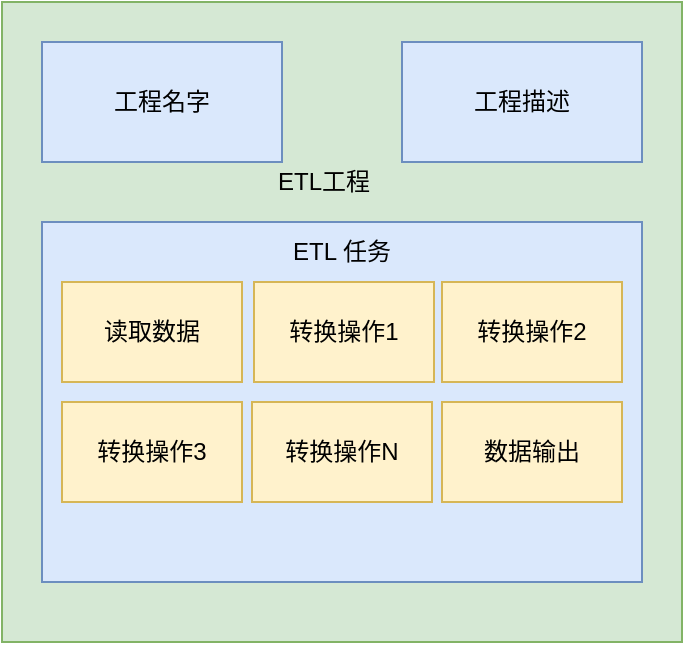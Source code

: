 <mxfile version="12.3.2" type="device" pages="1"><diagram id="9C_TyqfJj1XSaTwP9GS6" name="Page-1"><mxGraphModel dx="852" dy="494" grid="1" gridSize="10" guides="1" tooltips="1" connect="1" arrows="1" fold="1" page="1" pageScale="1" pageWidth="827" pageHeight="1169" math="0" shadow="0"><root><mxCell id="0"/><mxCell id="1" parent="0"/><mxCell id="x-NYBXnDZFmOCiQwKkm4-2" value="" style="rounded=0;whiteSpace=wrap;html=1;fillColor=#d5e8d4;strokeColor=#82b366;" vertex="1" parent="1"><mxGeometry x="120" y="80" width="340" height="320" as="geometry"/></mxCell><mxCell id="x-NYBXnDZFmOCiQwKkm4-6" value="工程名字" style="rounded=0;whiteSpace=wrap;html=1;fillColor=#dae8fc;strokeColor=#6c8ebf;" vertex="1" parent="1"><mxGeometry x="140" y="100" width="120" height="60" as="geometry"/></mxCell><mxCell id="x-NYBXnDZFmOCiQwKkm4-7" value="工程描述" style="rounded=0;whiteSpace=wrap;html=1;fillColor=#dae8fc;strokeColor=#6c8ebf;" vertex="1" parent="1"><mxGeometry x="320" y="100" width="120" height="60" as="geometry"/></mxCell><mxCell id="x-NYBXnDZFmOCiQwKkm4-9" value="" style="rounded=0;whiteSpace=wrap;html=1;fillColor=#dae8fc;strokeColor=#6c8ebf;" vertex="1" parent="1"><mxGeometry x="140" y="190" width="300" height="180" as="geometry"/></mxCell><mxCell id="x-NYBXnDZFmOCiQwKkm4-10" value="ETL 任务" style="text;html=1;strokeColor=none;fillColor=none;align=center;verticalAlign=middle;whiteSpace=wrap;rounded=0;" vertex="1" parent="1"><mxGeometry x="230" y="190" width="120" height="30" as="geometry"/></mxCell><mxCell id="x-NYBXnDZFmOCiQwKkm4-11" value="读取数据" style="rounded=0;whiteSpace=wrap;html=1;fillColor=#fff2cc;strokeColor=#d6b656;" vertex="1" parent="1"><mxGeometry x="150" y="220" width="90" height="50" as="geometry"/></mxCell><mxCell id="x-NYBXnDZFmOCiQwKkm4-12" value="转换操作1" style="rounded=0;whiteSpace=wrap;html=1;fillColor=#fff2cc;strokeColor=#d6b656;" vertex="1" parent="1"><mxGeometry x="246" y="220" width="90" height="50" as="geometry"/></mxCell><mxCell id="x-NYBXnDZFmOCiQwKkm4-13" value="转换操作2" style="rounded=0;whiteSpace=wrap;html=1;fillColor=#fff2cc;strokeColor=#d6b656;" vertex="1" parent="1"><mxGeometry x="340" y="220" width="90" height="50" as="geometry"/></mxCell><mxCell id="x-NYBXnDZFmOCiQwKkm4-14" value="转换操作3" style="rounded=0;whiteSpace=wrap;html=1;fillColor=#fff2cc;strokeColor=#d6b656;" vertex="1" parent="1"><mxGeometry x="150" y="280" width="90" height="50" as="geometry"/></mxCell><mxCell id="x-NYBXnDZFmOCiQwKkm4-15" value="转换操作N" style="rounded=0;whiteSpace=wrap;html=1;fillColor=#fff2cc;strokeColor=#d6b656;" vertex="1" parent="1"><mxGeometry x="245" y="280" width="90" height="50" as="geometry"/></mxCell><mxCell id="x-NYBXnDZFmOCiQwKkm4-16" value="数据输出" style="rounded=0;whiteSpace=wrap;html=1;fillColor=#fff2cc;strokeColor=#d6b656;" vertex="1" parent="1"><mxGeometry x="340" y="280" width="90" height="50" as="geometry"/></mxCell><mxCell id="x-NYBXnDZFmOCiQwKkm4-17" value="ETL工程" style="text;html=1;strokeColor=none;fillColor=none;align=center;verticalAlign=middle;whiteSpace=wrap;rounded=0;" vertex="1" parent="1"><mxGeometry x="246" y="160" width="70" height="20" as="geometry"/></mxCell></root></mxGraphModel></diagram></mxfile>
